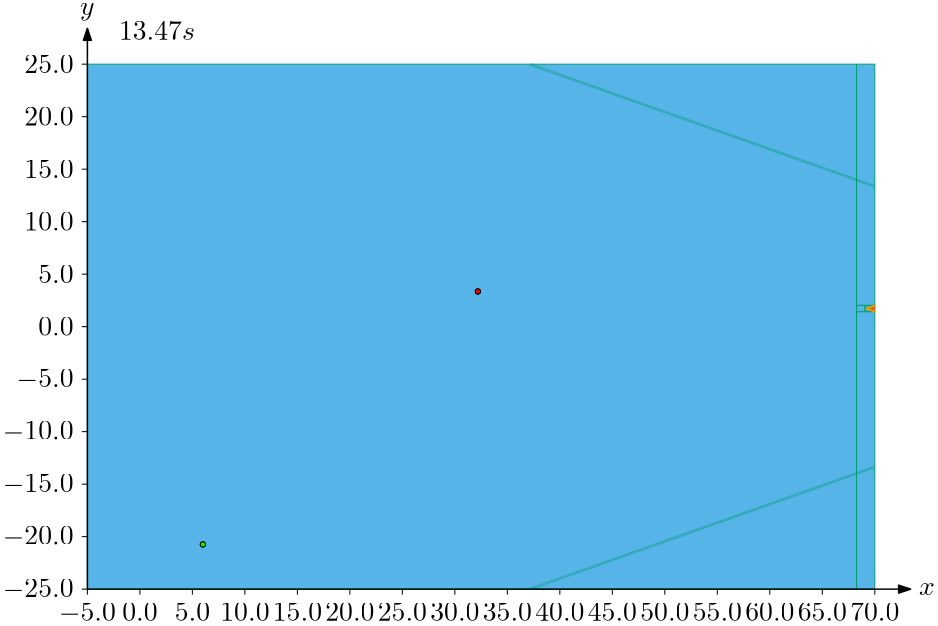 <?xml version="1.0"?>
<!DOCTYPE ipe SYSTEM "ipe.dtd">
<ipe version="70218">
<ipestyle name="ipegenerator">
<symbol name="arrow/arc(spx)">
<path stroke="sym-stroke" fill="sym-stroke" pen="sym-pen">
0 0 m
-1 0.333 l
-1 -0.333 l
h
</path>
</symbol>
<symbol name="arrow/farc(spx)">
<path stroke="sym-stroke" fill="white" pen="sym-pen">
0 0 m
-1 0.333 l
-1 -0.333 l
h
</path>
</symbol>
<symbol name="arrow/ptarc(spx)">
<path stroke="sym-stroke" fill="sym-stroke" pen="sym-pen">
0 0 m
-1 0.333 l
-0.8 0 l
-1 -0.333 l
h
</path>
</symbol>
<symbol name="arrow/fptarc(spx)">
<path stroke="sym-stroke" fill="white" pen="sym-pen">
0 0 m
-1 0.333 l
-0.8 0 l
-1 -0.333 l
h
</path>
</symbol>
<symbol name="mark/circle(sx)" transformations="translations">
<path fill="sym-stroke">
0.6 0 0 0.6 0 0 e
0.4 0 0 0.4 0 0 e
</path>
</symbol>
<symbol name="mark/disk(sx)" transformations="translations">
<path fill="sym-stroke">
0.6 0 0 0.6 0 0 e
</path>
</symbol>
<symbol name="mark/fdisk(sfx)" transformations="translations">
<group>
<path fill="sym-fill">
0.5 0 0 0.5 0 0 e
</path>
<path fill="sym-stroke" fillrule="eofill">
0.6 0 0 0.6 0 0 e
0.4 0 0 0.4 0 0 e
</path>
</group>
</symbol>
<symbol name="mark/box(sx)" transformations="translations">
<path fill="sym-stroke" fillrule="eofill">
-0.6 -0.6 m
0.6 -0.6 l
0.6 0.6 l
-0.6 0.6 l
h
-0.4 -0.4 m
0.4 -0.4 l
0.4 0.4 l
-0.4 0.4 l
h
</path>
</symbol>
<symbol name="mark/square(sx)" transformations="translations">
<path fill="sym-stroke">
-0.6 -0.6 m
0.6 -0.6 l
0.6 0.6 l
-0.6 0.6 l
h
</path>
</symbol>
<symbol name="mark/fsquare(sfx)" transformations="translations">
<group>
<path fill="sym-fill">
-0.5 -0.5 m
0.5 -0.5 l
0.5 0.5 l
-0.5 0.5 l
h
</path>
<path fill="sym-stroke" fillrule="eofill">
-0.6 -0.6 m
0.6 -0.6 l
0.6 0.6 l
-0.6 0.6 l
h
-0.4 -0.4 m
0.4 -0.4 l
0.4 0.4 l
-0.4 0.4 l
h
</path>
</group>
</symbol>
<symbol name="mark/cross(sx)" transformations="translations">
<group>
<path fill="sym-stroke">
-0.43 -0.57 m
0.57 0.43 l
0.43 0.57 l
-0.57 -0.43 l
h
</path>
<path fill="sym-stroke">
-0.43 0.57 m
0.57 -0.43 l
0.43 -0.57 l
-0.57 0.43 l
h
</path>
</group>
</symbol>
<symbol name="arrow/fnormal(spx)">
<path stroke="sym-stroke" fill="white" pen="sym-pen">
0 0 m
-1 0.333 l
-1 -0.333 l
h
</path>
</symbol>
<symbol name="arrow/pointed(spx)">
<path stroke="sym-stroke" fill="sym-stroke" pen="sym-pen">
0 0 m
-1 0.333 l
-0.8 0 l
-1 -0.333 l
h
</path>
</symbol>
<symbol name="arrow/fpointed(spx)">
<path stroke="sym-stroke" fill="white" pen="sym-pen">
0 0 m
-1 0.333 l
-0.8 0 l
-1 -0.333 l
h
</path>
</symbol>
<symbol name="arrow/linear(spx)">
<path stroke="sym-stroke" pen="sym-pen">
-1 0.333 m
0 0 l
-1 -0.333 l
</path>
</symbol>
<symbol name="arrow/fdouble(spx)">
<path stroke="sym-stroke" fill="white" pen="sym-pen">
0 0 m
-1 0.333 l
-1 -0.333 l
h
-1 0 m
-2 0.333 l
-2 -0.333 l
h
</path>
</symbol>
<symbol name="arrow/double(spx)">
<path stroke="sym-stroke" fill="sym-stroke" pen="sym-pen">
0 0 m
-1 0.333 l
-1 -0.333 l
h
-1 0 m
-2 0.333 l
-2 -0.333 l
h
</path>
</symbol>
<anglesize name="22.5 deg" value="22.5"/>
<anglesize name="30 deg" value="30"/>
<anglesize name="45 deg" value="45"/>
<anglesize name="60 deg" value="60"/>
<anglesize name="90 deg" value="90"/>
<arrowsize name="large" value="10"/>
<arrowsize name="normal" value="4.294"/>
<arrowsize name="small" value="5"/>
<arrowsize name="tiny" value="3"/>
<color name="aliceblue" value="0.941 0.973 1"/>
<color name="antiquewhite" value="0.98 0.922 0.843"/>
<color name="antiquewhite1" value="1 0.937 0.859"/>
<color name="antiquewhite2" value="0.933 0.875 0.8"/>
<color name="antiquewhite3" value="0.804 0.753 0.69"/>
<color name="antiquewhite4" value="0.545 0.514 0.471"/>
<color name="aquamarine" value="0.498 1 0.831"/>
<color name="aquamarine1" value="0.498 1 0.831"/>
<color name="aquamarine2" value="0.463 0.933 0.776"/>
<color name="aquamarine3" value="0.4 0.804 0.667"/>
<color name="aquamarine4" value="0.271 0.545 0.455"/>
<color name="azure" value="0.941 1 1"/>
<color name="azure1" value="0.941 1 1"/>
<color name="azure2" value="0.878 0.933 0.933"/>
<color name="azure3" value="0.757 0.804 0.804"/>
<color name="azure4" value="0.514 0.545 0.545"/>
<color name="beige" value="0.961 0.961 0.863"/>
<color name="bisque" value="1 0.894 0.769"/>
<color name="bisque1" value="1 0.894 0.769"/>
<color name="bisque2" value="0.933 0.835 0.718"/>
<color name="bisque3" value="0.804 0.718 0.62"/>
<color name="bisque4" value="0.545 0.49 0.42"/>
<color name="black" value="0"/>
<color name="blanchedalmond" value="1 0.922 0.804"/>
<color name="blue" value="0 0 1"/>
<color name="blue1" value="0 0 1"/>
<color name="blue2" value="0 0 0.933"/>
<color name="blue3" value="0 0 0.804"/>
<color name="blue4" value="0 0 0.545"/>
<color name="blueviolet" value="0.541 0.169 0.886"/>
<color name="brown" value="0.647 0.165 0.165"/>
<color name="brown1" value="1 0.251 0.251"/>
<color name="brown2" value="0.933 0.231 0.231"/>
<color name="brown3" value="0.804 0.2 0.2"/>
<color name="brown4" value="0.545 0.137 0.137"/>
<color name="burlywood" value="0.871 0.722 0.529"/>
<color name="burlywood1" value="1 0.827 0.608"/>
<color name="burlywood2" value="0.933 0.773 0.569"/>
<color name="burlywood3" value="0.804 0.667 0.49"/>
<color name="burlywood4" value="0.545 0.451 0.333"/>
<color name="cadetblue" value="0.373 0.62 0.627"/>
<color name="cadetblue1" value="0.596 0.961 1"/>
<color name="cadetblue2" value="0.557 0.898 0.933"/>
<color name="cadetblue3" value="0.478 0.773 0.804"/>
<color name="cadetblue4" value="0.325 0.525 0.545"/>
<color name="chartreuse" value="0.498 1 0"/>
<color name="chartreuse1" value="0.498 1 0"/>
<color name="chartreuse2" value="0.463 0.933 0"/>
<color name="chartreuse3" value="0.4 0.804 0"/>
<color name="chartreuse4" value="0.271 0.545 0"/>
<color name="chocolate" value="0.824 0.412 0.118"/>
<color name="chocolate1" value="1 0.498 0.141"/>
<color name="chocolate2" value="0.933 0.463 0.129"/>
<color name="chocolate3" value="0.804 0.4 0.114"/>
<color name="chocolate4" value="0.545 0.271 0.075"/>
<color name="colorBlind1" value="0 0.619 0.451"/>
<color name="colorBlindInFill" value="0.8 0.47 0.655"/>
<color name="colorBlindInStroke" value="0.835 0.369 0"/>
<color name="colorBlindMaybeFill" value="0.941 0.894 0.259"/>
<color name="colorBlindMaybeStroke" value="0.902 0.624 0"/>
<color name="colorBlindOutFill" value="0.337 0.706 0.914"/>
<color name="colorBlindOutStroke" value="0 0.62 0.451"/>
<color name="coral" value="1 0.498 0.314"/>
<color name="coral1" value="1 0.447 0.337"/>
<color name="coral2" value="0.933 0.416 0.314"/>
<color name="coral3" value="0.804 0.357 0.271"/>
<color name="coral4" value="0.545 0.243 0.184"/>
<color name="cornflowerblue" value="0.392 0.584 0.929"/>
<color name="cornsilk" value="1 0.973 0.863"/>
<color name="cornsilk1" value="1 0.973 0.863"/>
<color name="cornsilk2" value="0.933 0.91 0.804"/>
<color name="cornsilk3" value="0.804 0.784 0.694"/>
<color name="cornsilk4" value="0.545 0.533 0.471"/>
<color name="cyan" value="0 1 1"/>
<color name="cyan1" value="0 1 1"/>
<color name="cyan2" value="0 0.933 0.933"/>
<color name="cyan3" value="0 0.804 0.804"/>
<color name="cyan4" value="0 0.545 0.545"/>
<color name="darkblue" value="0 0 0.545"/>
<color name="darkcyan" value="0 0.545 0.545"/>
<color name="darkgoldenrod" value="0.722 0.525 0.043"/>
<color name="darkgoldenrod1" value="1 0.725 0.059"/>
<color name="darkgoldenrod2" value="0.933 0.678 0.055"/>
<color name="darkgoldenrod3" value="0.804 0.584 0.047"/>
<color name="darkgoldenrod4" value="0.545 0.396 0.031"/>
<color name="darkgray" value="0.663"/>
<color name="darkgreen" value="0 0.392 0"/>
<color name="darkgrey" value="0.663"/>
<color name="darkkhaki" value="0.741 0.718 0.42"/>
<color name="darkmagenta" value="0.545 0 0.545"/>
<color name="darkolivegreen" value="0.333 0.42 0.184"/>
<color name="darkolivegreen1" value="0.792 1 0.439"/>
<color name="darkolivegreen2" value="0.737 0.933 0.408"/>
<color name="darkolivegreen3" value="0.635 0.804 0.353"/>
<color name="darkolivegreen4" value="0.431 0.545 0.239"/>
<color name="darkorange" value="1 0.549 0"/>
<color name="darkorange1" value="1 0.498 0"/>
<color name="darkorange2" value="0.933 0.463 0"/>
<color name="darkorange3" value="0.804 0.4 0"/>
<color name="darkorange4" value="0.545 0.271 0"/>
<color name="darkorchid" value="0.6 0.196 0.8"/>
<color name="darkorchid1" value="0.749 0.243 1"/>
<color name="darkorchid2" value="0.698 0.227 0.933"/>
<color name="darkorchid3" value="0.604 0.196 0.804"/>
<color name="darkorchid4" value="0.408 0.133 0.545"/>
<color name="darkred" value="0.545 0 0"/>
<color name="darksalmon" value="0.914 0.588 0.478"/>
<color name="darkseagreen" value="0.561 0.737 0.561"/>
<color name="darkseagreen1" value="0.757 1 0.757"/>
<color name="darkseagreen2" value="0.706 0.933 0.706"/>
<color name="darkseagreen3" value="0.608 0.804 0.608"/>
<color name="darkseagreen4" value="0.412 0.545 0.412"/>
<color name="darkslateblue" value="0.282 0.239 0.545"/>
<color name="darkslategray" value="0.184 0.31 0.31"/>
<color name="darkslategray1" value="0.592 1 1"/>
<color name="darkslategray2" value="0.553 0.933 0.933"/>
<color name="darkslategray3" value="0.475 0.804 0.804"/>
<color name="darkslategray4" value="0.322 0.545 0.545"/>
<color name="darkslategrey" value="0.184 0.31 0.31"/>
<color name="darkturquoise" value="0 0.808 0.82"/>
<color name="darkviolet" value="0.58 0 0.827"/>
<color name="deeppink" value="1 0.078 0.576"/>
<color name="deeppink1" value="1 0.078 0.576"/>
<color name="deeppink2" value="0.933 0.071 0.537"/>
<color name="deeppink3" value="0.804 0.063 0.463"/>
<color name="deeppink4" value="0.545 0.039 0.314"/>
<color name="deepskyblue" value="0 0.749 1"/>
<color name="deepskyblue1" value="0 0.749 1"/>
<color name="deepskyblue2" value="0 0.698 0.933"/>
<color name="deepskyblue3" value="0 0.604 0.804"/>
<color name="deepskyblue4" value="0 0.408 0.545"/>
<color name="dimgray" value="0.412"/>
<color name="dimgrey" value="0.412"/>
<color name="dodgerblue" value="0.118 0.565 1"/>
<color name="dodgerblue1" value="0.118 0.565 1"/>
<color name="dodgerblue2" value="0.11 0.525 0.933"/>
<color name="dodgerblue3" value="0.094 0.455 0.804"/>
<color name="dodgerblue4" value="0.063 0.306 0.545"/>
<color name="firebrick" value="0.698 0.133 0.133"/>
<color name="firebrick1" value="1 0.188 0.188"/>
<color name="firebrick2" value="0.933 0.173 0.173"/>
<color name="firebrick3" value="0.804 0.149 0.149"/>
<color name="firebrick4" value="0.545 0.102 0.102"/>
<color name="floralwhite" value="1 0.98 0.941"/>
<color name="forestgreen" value="0.133 0.545 0.133"/>
<color name="gainsboro" value="0.863"/>
<color name="ghostwhite" value="0.973 0.973 1"/>
<color name="gold" value="1 0.843 0"/>
<color name="gold1" value="1 0.843 0"/>
<color name="gold2" value="0.933 0.788 0"/>
<color name="gold3" value="0.804 0.678 0"/>
<color name="gold4" value="0.545 0.459 0"/>
<color name="goldenrod" value="0.855 0.647 0.125"/>
<color name="goldenrod1" value="1 0.757 0.145"/>
<color name="goldenrod2" value="0.933 0.706 0.133"/>
<color name="goldenrod3" value="0.804 0.608 0.114"/>
<color name="goldenrod4" value="0.545 0.412 0.078"/>
<color name="gray" value="0.745"/>
<color name="gray0" value="0"/>
<color name="gray1" value="0.012"/>
<color name="gray10" value="0.102"/>
<color name="gray100" value="1"/>
<color name="gray11" value="0.11"/>
<color name="gray12" value="0.122"/>
<color name="gray13" value="0.129"/>
<color name="gray14" value="0.141"/>
<color name="gray15" value="0.149"/>
<color name="gray16" value="0.161"/>
<color name="gray17" value="0.169"/>
<color name="gray18" value="0.18"/>
<color name="gray19" value="0.188"/>
<color name="gray2" value="0.02"/>
<color name="gray20" value="0.2"/>
<color name="gray21" value="0.212"/>
<color name="gray22" value="0.22"/>
<color name="gray23" value="0.231"/>
<color name="gray24" value="0.239"/>
<color name="gray25" value="0.251"/>
<color name="gray26" value="0.259"/>
<color name="gray27" value="0.271"/>
<color name="gray28" value="0.278"/>
<color name="gray29" value="0.29"/>
<color name="gray3" value="0.031"/>
<color name="gray30" value="0.302"/>
<color name="gray31" value="0.31"/>
<color name="gray32" value="0.322"/>
<color name="gray33" value="0.329"/>
<color name="gray34" value="0.341"/>
<color name="gray35" value="0.349"/>
<color name="gray36" value="0.361"/>
<color name="gray37" value="0.369"/>
<color name="gray38" value="0.38"/>
<color name="gray39" value="0.388"/>
<color name="gray4" value="0.039"/>
<color name="gray40" value="0.4"/>
<color name="gray41" value="0.412"/>
<color name="gray42" value="0.42"/>
<color name="gray43" value="0.431"/>
<color name="gray44" value="0.439"/>
<color name="gray45" value="0.451"/>
<color name="gray46" value="0.459"/>
<color name="gray47" value="0.471"/>
<color name="gray48" value="0.478"/>
<color name="gray49" value="0.49"/>
<color name="gray5" value="0.051"/>
<color name="gray50" value="0.498"/>
<color name="gray51" value="0.51"/>
<color name="gray52" value="0.522"/>
<color name="gray53" value="0.529"/>
<color name="gray54" value="0.541"/>
<color name="gray55" value="0.549"/>
<color name="gray56" value="0.561"/>
<color name="gray57" value="0.569"/>
<color name="gray58" value="0.58"/>
<color name="gray59" value="0.588"/>
<color name="gray6" value="0.059"/>
<color name="gray60" value="0.6"/>
<color name="gray61" value="0.612"/>
<color name="gray62" value="0.62"/>
<color name="gray63" value="0.631"/>
<color name="gray64" value="0.639"/>
<color name="gray65" value="0.651"/>
<color name="gray66" value="0.659"/>
<color name="gray67" value="0.671"/>
<color name="gray68" value="0.678"/>
<color name="gray69" value="0.69"/>
<color name="gray7" value="0.071"/>
<color name="gray70" value="0.702"/>
<color name="gray71" value="0.71"/>
<color name="gray72" value="0.722"/>
<color name="gray73" value="0.729"/>
<color name="gray74" value="0.741"/>
<color name="gray75" value="0.749"/>
<color name="gray76" value="0.761"/>
<color name="gray77" value="0.769"/>
<color name="gray78" value="0.78"/>
<color name="gray79" value="0.788"/>
<color name="gray8" value="0.078"/>
<color name="gray80" value="0.8"/>
<color name="gray81" value="0.812"/>
<color name="gray82" value="0.82"/>
<color name="gray83" value="0.831"/>
<color name="gray84" value="0.839"/>
<color name="gray85" value="0.851"/>
<color name="gray86" value="0.859"/>
<color name="gray87" value="0.871"/>
<color name="gray88" value="0.878"/>
<color name="gray89" value="0.89"/>
<color name="gray9" value="0.09"/>
<color name="gray90" value="0.898"/>
<color name="gray91" value="0.91"/>
<color name="gray92" value="0.922"/>
<color name="gray93" value="0.929"/>
<color name="gray94" value="0.941"/>
<color name="gray95" value="0.949"/>
<color name="gray96" value="0.961"/>
<color name="gray97" value="0.969"/>
<color name="gray98" value="0.98"/>
<color name="gray99" value="0.988"/>
<color name="green" value="0 1 0"/>
<color name="green1" value="0 1 0"/>
<color name="green2" value="0 0.933 0"/>
<color name="green3" value="0 0.804 0"/>
<color name="green4" value="0 0.545 0"/>
<color name="greenyellow" value="0.678 1 0.184"/>
<color name="grey" value="0.745"/>
<color name="grey0" value="0"/>
<color name="grey1" value="0.012"/>
<color name="grey10" value="0.102"/>
<color name="grey100" value="1"/>
<color name="grey11" value="0.11"/>
<color name="grey12" value="0.122"/>
<color name="grey13" value="0.129"/>
<color name="grey14" value="0.141"/>
<color name="grey15" value="0.149"/>
<color name="grey16" value="0.161"/>
<color name="grey17" value="0.169"/>
<color name="grey18" value="0.18"/>
<color name="grey19" value="0.188"/>
<color name="grey2" value="0.02"/>
<color name="grey20" value="0.2"/>
<color name="grey21" value="0.212"/>
<color name="grey22" value="0.22"/>
<color name="grey23" value="0.231"/>
<color name="grey24" value="0.239"/>
<color name="grey25" value="0.251"/>
<color name="grey26" value="0.259"/>
<color name="grey27" value="0.271"/>
<color name="grey28" value="0.278"/>
<color name="grey29" value="0.29"/>
<color name="grey3" value="0.031"/>
<color name="grey30" value="0.302"/>
<color name="grey31" value="0.31"/>
<color name="grey32" value="0.322"/>
<color name="grey33" value="0.329"/>
<color name="grey34" value="0.341"/>
<color name="grey35" value="0.349"/>
<color name="grey36" value="0.361"/>
<color name="grey37" value="0.369"/>
<color name="grey38" value="0.38"/>
<color name="grey39" value="0.388"/>
<color name="grey4" value="0.039"/>
<color name="grey40" value="0.4"/>
<color name="grey41" value="0.412"/>
<color name="grey42" value="0.42"/>
<color name="grey43" value="0.431"/>
<color name="grey44" value="0.439"/>
<color name="grey45" value="0.451"/>
<color name="grey46" value="0.459"/>
<color name="grey47" value="0.471"/>
<color name="grey48" value="0.478"/>
<color name="grey49" value="0.49"/>
<color name="grey5" value="0.051"/>
<color name="grey50" value="0.498"/>
<color name="grey51" value="0.51"/>
<color name="grey52" value="0.522"/>
<color name="grey53" value="0.529"/>
<color name="grey54" value="0.541"/>
<color name="grey55" value="0.549"/>
<color name="grey56" value="0.561"/>
<color name="grey57" value="0.569"/>
<color name="grey58" value="0.58"/>
<color name="grey59" value="0.588"/>
<color name="grey6" value="0.059"/>
<color name="grey60" value="0.6"/>
<color name="grey61" value="0.612"/>
<color name="grey62" value="0.62"/>
<color name="grey63" value="0.631"/>
<color name="grey64" value="0.639"/>
<color name="grey65" value="0.651"/>
<color name="grey66" value="0.659"/>
<color name="grey67" value="0.671"/>
<color name="grey68" value="0.678"/>
<color name="grey69" value="0.69"/>
<color name="grey7" value="0.071"/>
<color name="grey70" value="0.702"/>
<color name="grey71" value="0.71"/>
<color name="grey72" value="0.722"/>
<color name="grey73" value="0.729"/>
<color name="grey74" value="0.741"/>
<color name="grey75" value="0.749"/>
<color name="grey76" value="0.761"/>
<color name="grey77" value="0.769"/>
<color name="grey78" value="0.78"/>
<color name="grey79" value="0.788"/>
<color name="grey8" value="0.078"/>
<color name="grey80" value="0.8"/>
<color name="grey81" value="0.812"/>
<color name="grey82" value="0.82"/>
<color name="grey83" value="0.831"/>
<color name="grey84" value="0.839"/>
<color name="grey85" value="0.851"/>
<color name="grey86" value="0.859"/>
<color name="grey87" value="0.871"/>
<color name="grey88" value="0.878"/>
<color name="grey89" value="0.89"/>
<color name="grey9" value="0.09"/>
<color name="grey90" value="0.898"/>
<color name="grey91" value="0.91"/>
<color name="grey92" value="0.922"/>
<color name="grey93" value="0.929"/>
<color name="grey94" value="0.941"/>
<color name="grey95" value="0.949"/>
<color name="grey96" value="0.961"/>
<color name="grey97" value="0.969"/>
<color name="grey98" value="0.98"/>
<color name="grey99" value="0.988"/>
<color name="honeydew" value="0.941 1 0.941"/>
<color name="honeydew1" value="0.941 1 0.941"/>
<color name="honeydew2" value="0.878 0.933 0.878"/>
<color name="honeydew3" value="0.757 0.804 0.757"/>
<color name="honeydew4" value="0.514 0.545 0.514"/>
<color name="hotpink" value="1 0.412 0.706"/>
<color name="hotpink1" value="1 0.431 0.706"/>
<color name="hotpink2" value="0.933 0.416 0.655"/>
<color name="hotpink3" value="0.804 0.376 0.565"/>
<color name="hotpink4" value="0.545 0.227 0.384"/>
<color name="indianred" value="0.804 0.361 0.361"/>
<color name="indianred1" value="1 0.416 0.416"/>
<color name="indianred2" value="0.933 0.388 0.388"/>
<color name="indianred3" value="0.804 0.333 0.333"/>
<color name="indianred4" value="0.545 0.227 0.227"/>
<color name="ivory" value="1 1 0.941"/>
<color name="ivory1" value="1 1 0.941"/>
<color name="ivory2" value="0.933 0.933 0.878"/>
<color name="ivory3" value="0.804 0.804 0.757"/>
<color name="ivory4" value="0.545 0.545 0.514"/>
<color name="khaki" value="0.941 0.902 0.549"/>
<color name="khaki1" value="1 0.965 0.561"/>
<color name="khaki2" value="0.933 0.902 0.522"/>
<color name="khaki3" value="0.804 0.776 0.451"/>
<color name="khaki4" value="0.545 0.525 0.306"/>
<color name="lavender" value="0.902 0.902 0.98"/>
<color name="lavenderblush" value="1 0.941 0.961"/>
<color name="lavenderblush1" value="1 0.941 0.961"/>
<color name="lavenderblush2" value="0.933 0.878 0.898"/>
<color name="lavenderblush3" value="0.804 0.757 0.773"/>
<color name="lavenderblush4" value="0.545 0.514 0.525"/>
<color name="lawngreen" value="0.486 0.988 0"/>
<color name="lemonchiffon" value="1 0.98 0.804"/>
<color name="lemonchiffon1" value="1 0.98 0.804"/>
<color name="lemonchiffon2" value="0.933 0.914 0.749"/>
<color name="lemonchiffon3" value="0.804 0.788 0.647"/>
<color name="lemonchiffon4" value="0.545 0.537 0.439"/>
<color name="lightblue" value="0.678 0.847 0.902"/>
<color name="lightblue1" value="0.749 0.937 1"/>
<color name="lightblue2" value="0.698 0.875 0.933"/>
<color name="lightblue3" value="0.604 0.753 0.804"/>
<color name="lightblue4" value="0.408 0.514 0.545"/>
<color name="lightcoral" value="0.941 0.502 0.502"/>
<color name="lightcyan" value="0.878 1 1"/>
<color name="lightcyan1" value="0.878 1 1"/>
<color name="lightcyan2" value="0.82 0.933 0.933"/>
<color name="lightcyan3" value="0.706 0.804 0.804"/>
<color name="lightcyan4" value="0.478 0.545 0.545"/>
<color name="lightgoldenrod" value="0.933 0.867 0.51"/>
<color name="lightgoldenrod1" value="1 0.925 0.545"/>
<color name="lightgoldenrod2" value="0.933 0.863 0.51"/>
<color name="lightgoldenrod3" value="0.804 0.745 0.439"/>
<color name="lightgoldenrod4" value="0.545 0.506 0.298"/>
<color name="lightgoldenrodyellow" value="0.98 0.98 0.824"/>
<color name="lightgray" value="0.827"/>
<color name="lightgreen" value="0.565 0.933 0.565"/>
<color name="lightgrey" value="0.827"/>
<color name="lightpink" value="1 0.714 0.757"/>
<color name="lightpink1" value="1 0.682 0.725"/>
<color name="lightpink2" value="0.933 0.635 0.678"/>
<color name="lightpink3" value="0.804 0.549 0.584"/>
<color name="lightpink4" value="0.545 0.373 0.396"/>
<color name="lightsalmon" value="1 0.627 0.478"/>
<color name="lightsalmon1" value="1 0.627 0.478"/>
<color name="lightsalmon2" value="0.933 0.584 0.447"/>
<color name="lightsalmon3" value="0.804 0.506 0.384"/>
<color name="lightsalmon4" value="0.545 0.341 0.259"/>
<color name="lightseagreen" value="0.125 0.698 0.667"/>
<color name="lightskyblue" value="0.529 0.808 0.98"/>
<color name="lightskyblue1" value="0.69 0.886 1"/>
<color name="lightskyblue2" value="0.643 0.827 0.933"/>
<color name="lightskyblue3" value="0.553 0.714 0.804"/>
<color name="lightskyblue4" value="0.376 0.482 0.545"/>
<color name="lightslateblue" value="0.518 0.439 1"/>
<color name="lightslategray" value="0.467 0.533 0.6"/>
<color name="lightslategrey" value="0.467 0.533 0.6"/>
<color name="lightsteelblue" value="0.69 0.769 0.871"/>
<color name="lightsteelblue1" value="0.792 0.882 1"/>
<color name="lightsteelblue2" value="0.737 0.824 0.933"/>
<color name="lightsteelblue3" value="0.635 0.71 0.804"/>
<color name="lightsteelblue4" value="0.431 0.482 0.545"/>
<color name="lightyellow" value="1 1 0.878"/>
<color name="lightyellow1" value="1 1 0.878"/>
<color name="lightyellow2" value="0.933 0.933 0.82"/>
<color name="lightyellow3" value="0.804 0.804 0.706"/>
<color name="lightyellow4" value="0.545 0.545 0.478"/>
<color name="limegreen" value="0.196 0.804 0.196"/>
<color name="linen" value="0.98 0.941 0.902"/>
<color name="magenta" value="1 0 1"/>
<color name="magenta1" value="1 0 1"/>
<color name="magenta2" value="0.933 0 0.933"/>
<color name="magenta3" value="0.804 0 0.804"/>
<color name="magenta4" value="0.545 0 0.545"/>
<color name="maroon" value="0.69 0.188 0.376"/>
<color name="maroon1" value="1 0.204 0.702"/>
<color name="maroon2" value="0.933 0.188 0.655"/>
<color name="maroon3" value="0.804 0.161 0.565"/>
<color name="maroon4" value="0.545 0.11 0.384"/>
<color name="mediumaquamarine" value="0.4 0.804 0.667"/>
<color name="mediumblue" value="0 0 0.804"/>
<color name="mediumorchid" value="0.729 0.333 0.827"/>
<color name="mediumorchid1" value="0.878 0.4 1"/>
<color name="mediumorchid2" value="0.82 0.373 0.933"/>
<color name="mediumorchid3" value="0.706 0.322 0.804"/>
<color name="mediumorchid4" value="0.478 0.216 0.545"/>
<color name="mediumpurple" value="0.576 0.439 0.859"/>
<color name="mediumpurple1" value="0.671 0.51 1"/>
<color name="mediumpurple2" value="0.624 0.475 0.933"/>
<color name="mediumpurple3" value="0.537 0.408 0.804"/>
<color name="mediumpurple4" value="0.365 0.278 0.545"/>
<color name="mediumseagreen" value="0.235 0.702 0.443"/>
<color name="mediumslateblue" value="0.482 0.408 0.933"/>
<color name="mediumspringgreen" value="0 0.98 0.604"/>
<color name="mediumturquoise" value="0.282 0.82 0.8"/>
<color name="mediumvioletred" value="0.78 0.082 0.522"/>
<color name="midnightblue" value="0.098 0.098 0.439"/>
<color name="mintcream" value="0.961 1 0.98"/>
<color name="mistyrose" value="1 0.894 0.882"/>
<color name="mistyrose1" value="1 0.894 0.882"/>
<color name="mistyrose2" value="0.933 0.835 0.824"/>
<color name="mistyrose3" value="0.804 0.718 0.71"/>
<color name="mistyrose4" value="0.545 0.49 0.482"/>
<color name="moccasin" value="1 0.894 0.71"/>
<color name="navajowhite" value="1 0.871 0.678"/>
<color name="navajowhite1" value="1 0.871 0.678"/>
<color name="navajowhite2" value="0.933 0.812 0.631"/>
<color name="navajowhite3" value="0.804 0.702 0.545"/>
<color name="navajowhite4" value="0.545 0.475 0.369"/>
<color name="navy" value="0 0 0.502"/>
<color name="navyblue" value="0 0 0.502"/>
<color name="oldlace" value="0.992 0.961 0.902"/>
<color name="olivedrab" value="0.42 0.557 0.137"/>
<color name="olivedrab1" value="0.753 1 0.243"/>
<color name="olivedrab2" value="0.702 0.933 0.227"/>
<color name="olivedrab3" value="0.604 0.804 0.196"/>
<color name="olivedrab4" value="0.412 0.545 0.133"/>
<color name="orange" value="1 0.647 0"/>
<color name="orange1" value="1 0.647 0"/>
<color name="orange2" value="0.933 0.604 0"/>
<color name="orange3" value="0.804 0.522 0"/>
<color name="orange4" value="0.545 0.353 0"/>
<color name="orangered" value="1 0.271 0"/>
<color name="orangered1" value="1 0.271 0"/>
<color name="orangered2" value="0.933 0.251 0"/>
<color name="orangered3" value="0.804 0.216 0"/>
<color name="orangered4" value="0.545 0.145 0"/>
<color name="orchid" value="0.855 0.439 0.839"/>
<color name="orchid1" value="1 0.514 0.98"/>
<color name="orchid2" value="0.933 0.478 0.914"/>
<color name="orchid3" value="0.804 0.412 0.788"/>
<color name="orchid4" value="0.545 0.278 0.537"/>
<color name="palegoldenrod" value="0.933 0.91 0.667"/>
<color name="palegreen" value="0.596 0.984 0.596"/>
<color name="palegreen1" value="0.604 1 0.604"/>
<color name="palegreen2" value="0.565 0.933 0.565"/>
<color name="palegreen3" value="0.486 0.804 0.486"/>
<color name="palegreen4" value="0.329 0.545 0.329"/>
<color name="paleturquoise" value="0.686 0.933 0.933"/>
<color name="paleturquoise1" value="0.733 1 1"/>
<color name="paleturquoise2" value="0.682 0.933 0.933"/>
<color name="paleturquoise3" value="0.588 0.804 0.804"/>
<color name="paleturquoise4" value="0.4 0.545 0.545"/>
<color name="palevioletred" value="0.859 0.439 0.576"/>
<color name="palevioletred1" value="1 0.51 0.671"/>
<color name="palevioletred2" value="0.933 0.475 0.624"/>
<color name="palevioletred3" value="0.804 0.408 0.537"/>
<color name="palevioletred4" value="0.545 0.278 0.365"/>
<color name="papayawhip" value="1 0.937 0.835"/>
<color name="peachpuff" value="1 0.855 0.725"/>
<color name="peachpuff1" value="1 0.855 0.725"/>
<color name="peachpuff2" value="0.933 0.796 0.678"/>
<color name="peachpuff3" value="0.804 0.686 0.584"/>
<color name="peachpuff4" value="0.545 0.467 0.396"/>
<color name="peru" value="0.804 0.522 0.247"/>
<color name="pink" value="1 0.753 0.796"/>
<color name="pink1" value="1 0.71 0.773"/>
<color name="pink2" value="0.933 0.663 0.722"/>
<color name="pink3" value="0.804 0.569 0.62"/>
<color name="pink4" value="0.545 0.388 0.424"/>
<color name="plum" value="0.867 0.627 0.867"/>
<color name="plum1" value="1 0.733 1"/>
<color name="plum2" value="0.933 0.682 0.933"/>
<color name="plum3" value="0.804 0.588 0.804"/>
<color name="plum4" value="0.545 0.4 0.545"/>
<color name="powderblue" value="0.69 0.878 0.902"/>
<color name="purple" value="0.627 0.125 0.941"/>
<color name="purple1" value="0.608 0.188 1"/>
<color name="purple2" value="0.569 0.173 0.933"/>
<color name="purple3" value="0.49 0.149 0.804"/>
<color name="purple4" value="0.333 0.102 0.545"/>
<color name="red" value="1 0 0"/>
<color name="red1" value="1 0 0"/>
<color name="red2" value="0.933 0 0"/>
<color name="red3" value="0.804 0 0"/>
<color name="red4" value="0.545 0 0"/>
<color name="rosybrown" value="0.737 0.561 0.561"/>
<color name="rosybrown1" value="1 0.757 0.757"/>
<color name="rosybrown2" value="0.933 0.706 0.706"/>
<color name="rosybrown3" value="0.804 0.608 0.608"/>
<color name="rosybrown4" value="0.545 0.412 0.412"/>
<color name="royalblue" value="0.255 0.412 0.882"/>
<color name="royalblue1" value="0.282 0.463 1"/>
<color name="royalblue2" value="0.263 0.431 0.933"/>
<color name="royalblue3" value="0.227 0.373 0.804"/>
<color name="royalblue4" value="0.153 0.251 0.545"/>
<color name="saddlebrown" value="0.545 0.271 0.075"/>
<color name="salmon" value="0.98 0.502 0.447"/>
<color name="salmon1" value="1 0.549 0.412"/>
<color name="salmon2" value="0.933 0.51 0.384"/>
<color name="salmon3" value="0.804 0.439 0.329"/>
<color name="salmon4" value="0.545 0.298 0.224"/>
<color name="sandybrown" value="0.957 0.643 0.376"/>
<color name="seagreen" value="0.18 0.545 0.341"/>
<color name="seagreen1" value="0.329 1 0.624"/>
<color name="seagreen2" value="0.306 0.933 0.58"/>
<color name="seagreen3" value="0.263 0.804 0.502"/>
<color name="seagreen4" value="0.18 0.545 0.341"/>
<color name="seashell" value="1 0.961 0.933"/>
<color name="seashell1" value="1 0.961 0.933"/>
<color name="seashell2" value="0.933 0.898 0.871"/>
<color name="seashell3" value="0.804 0.773 0.749"/>
<color name="seashell4" value="0.545 0.525 0.51"/>
<color name="sienna" value="0.627 0.322 0.176"/>
<color name="sienna1" value="1 0.51 0.278"/>
<color name="sienna2" value="0.933 0.475 0.259"/>
<color name="sienna3" value="0.804 0.408 0.224"/>
<color name="sienna4" value="0.545 0.278 0.149"/>
<color name="skyblue" value="0.529 0.808 0.922"/>
<color name="skyblue1" value="0.529 0.808 1"/>
<color name="skyblue2" value="0.494 0.753 0.933"/>
<color name="skyblue3" value="0.424 0.651 0.804"/>
<color name="skyblue4" value="0.29 0.439 0.545"/>
<color name="slateblue" value="0.416 0.353 0.804"/>
<color name="slateblue1" value="0.514 0.435 1"/>
<color name="slateblue2" value="0.478 0.404 0.933"/>
<color name="slateblue3" value="0.412 0.349 0.804"/>
<color name="slateblue4" value="0.278 0.235 0.545"/>
<color name="slategray" value="0.439 0.502 0.565"/>
<color name="slategray1" value="0.776 0.886 1"/>
<color name="slategray2" value="0.725 0.827 0.933"/>
<color name="slategray3" value="0.624 0.714 0.804"/>
<color name="slategray4" value="0.424 0.482 0.545"/>
<color name="slategrey" value="0.439 0.502 0.565"/>
<color name="snow" value="1 0.98 0.98"/>
<color name="snow1" value="1 0.98 0.98"/>
<color name="snow2" value="0.933 0.914 0.914"/>
<color name="snow3" value="0.804 0.788 0.788"/>
<color name="snow4" value="0.545 0.537 0.537"/>
<color name="springgreen" value="0 1 0.498"/>
<color name="springgreen1" value="0 1 0.498"/>
<color name="springgreen2" value="0 0.933 0.463"/>
<color name="springgreen3" value="0 0.804 0.4"/>
<color name="springgreen4" value="0 0.545 0.271"/>
<color name="steelblue" value="0.275 0.51 0.706"/>
<color name="steelblue1" value="0.388 0.722 1"/>
<color name="steelblue2" value="0.361 0.675 0.933"/>
<color name="steelblue3" value="0.31 0.58 0.804"/>
<color name="steelblue4" value="0.212 0.392 0.545"/>
<color name="tan" value="0.824 0.706 0.549"/>
<color name="tan1" value="1 0.647 0.31"/>
<color name="tan2" value="0.933 0.604 0.286"/>
<color name="tan3" value="0.804 0.522 0.247"/>
<color name="tan4" value="0.545 0.353 0.169"/>
<color name="thistle" value="0.847 0.749 0.847"/>
<color name="thistle1" value="1 0.882 1"/>
<color name="thistle2" value="0.933 0.824 0.933"/>
<color name="thistle3" value="0.804 0.71 0.804"/>
<color name="thistle4" value="0.545 0.482 0.545"/>
<color name="tomato" value="1 0.388 0.278"/>
<color name="tomato1" value="1 0.388 0.278"/>
<color name="tomato2" value="0.933 0.361 0.259"/>
<color name="tomato3" value="0.804 0.31 0.224"/>
<color name="tomato4" value="0.545 0.212 0.149"/>
<color name="turquoise" value="0.251 0.878 0.816"/>
<color name="turquoise1" value="0 0.961 1"/>
<color name="turquoise2" value="0 0.898 0.933"/>
<color name="turquoise3" value="0 0.773 0.804"/>
<color name="turquoise4" value="0 0.525 0.545"/>
<color name="violet" value="0.933 0.51 0.933"/>
<color name="violetred" value="0.816 0.125 0.565"/>
<color name="violetred1" value="1 0.243 0.588"/>
<color name="violetred2" value="0.933 0.227 0.549"/>
<color name="violetred3" value="0.804 0.196 0.471"/>
<color name="violetred4" value="0.545 0.133 0.322"/>
<color name="wheat" value="0.961 0.871 0.702"/>
<color name="wheat1" value="1 0.906 0.729"/>
<color name="wheat2" value="0.933 0.847 0.682"/>
<color name="wheat3" value="0.804 0.729 0.588"/>
<color name="wheat4" value="0.545 0.494 0.4"/>
<color name="white" value="1"/>
<color name="whitesmoke" value="0.961"/>
<color name="yellow" value="1 1 0"/>
<color name="yellow1" value="1 1 0"/>
<color name="yellow2" value="0.933 0.933 0"/>
<color name="yellow3" value="0.804 0.804 0"/>
<color name="yellow4" value="0.545 0.545 0"/>
<color name="yellowgreen" value="0.604 0.804 0.196"/>
<dashstyle name="dash dot dotted" value="[4 2 1 2 1 2] 0"/>
<dashstyle name="dash dotted" value="[4 2 1 2] 0"/>
<dashstyle name="dashed" value="[4] 0"/>
<dashstyle name="dotted" value="[1 3] 0"/>
<gridsize name="10 pts (~3.5 mm)" value="10"/>
<gridsize name="14 pts (~5 mm)" value="14"/>
<gridsize name="16 pts (~6 mm)" value="16"/>
<gridsize name="20 pts (~7 mm)" value="20"/>
<gridsize name="28 pts (~10 mm)" value="28"/>
<gridsize name="32 pts (~12 mm)" value="32"/>
<gridsize name="4 pts" value="4"/>
<gridsize name="56 pts (~20 mm)" value="56"/>
<gridsize name="8 pts (~3 mm)" value="8"/>
<opacity name="10%" value="0.1"/>
<opacity name="15%" value="0.15"/>
<opacity name="20%" value="0.2"/>
<opacity name="25%" value="0.25"/>
<opacity name="30%" value="0.3"/>
<opacity name="35%" value="0.35"/>
<opacity name="40%" value="0.4"/>
<opacity name="45%" value="0.45"/>
<opacity name="5%" value="0.05"/>
<opacity name="50%" value="0.5"/>
<opacity name="55%" value="0.55"/>
<opacity name="60%" value="0.6"/>
<opacity name="65%" value="0.65"/>
<opacity name="70%" value="0.7"/>
<opacity name="75%" value="0.75"/>
<opacity name="80%" value="0.8"/>
<opacity name="85%" value="0.85"/>
<opacity name="90%" value="0.9"/>
<opacity name="95%" value="0.95"/>
<pen name="axis" value="0.549"/>
<pen name="axis_segment" value="0.366"/>
<pen name="fat" value="1.2"/>
<pen name="heavier" value="0.8"/>
<pen name="normal" value="0.366"/>
<pen name="ultrafat" value="2"/>
<symbolsize name="large" value="5"/>
<symbolsize name="small" value="2"/>
<symbolsize name="tiny" value="1.1"/>
<textsize name="Huge" value="\Huge"/>
<textsize name="LARGE" value="\LARGE"/>
<textsize name="Large" value="\Large"/>
<textsize name="footnote" value="\footnotesize"/>
<textsize name="huge" value="\huge"/>
<textsize name="large" value="\large"/>
<textsize name="normal" value="\normalsize"/>
<textsize name="small" value="\small"/>
<textsize name="tiny" value="\tiny"/>
<textstyle name="center" begin="\begin{center}" end="\end{center}"/>
<textstyle name="item" begin="\begin{itemize}\item{}" end="\end{itemize}"/>
<textstyle name="itemize" begin="\begin{itemize}" end="\end{itemize}"/>
<preamble>
	\usepackage{amsfonts}
	\usepackage{amsmath}
	\usepackage{amssymb}
	\usepackage{mathrsfs}
</preamble>
<layout paper="365.877 243.918" origin="0 0" frame="365.877 243.918"/>
<tiling name="falling" angle="-60" step="4" width="1"/>
<tiling name="rising" angle="30" step="4" width="1"/>
</ipestyle>
<page>
<layer name="axis"/>
<layer name="data"/>
<layer name="outer"/>
<layer name="inner"/>
<layer name="uncertain"/>
<layer name="penumbra"/>
<layer name="sensors"/>
<layer name="boats"/>
<layer name="wakes"/>
<view layers="axis data outer inner uncertain sensors boats wakes"/>
<path layer="inner" stroke="0.835 0.369 0" fill="0.8 0.47 0.655">
310.755 129.43 m
310.937 129.43 l
310.937 129.526 l
310.755 129.526 l
h
</path>
<path stroke="0.835 0.369 0" fill="0.8 0.47 0.655">
310.457 129.255 m
310.606 129.255 l
310.606 129.376 l
310.457 129.376 l
h
</path>
<path stroke="0.835 0.369 0" fill="0.8 0.47 0.655">
310.335 129.255 m
310.457 129.255 l
310.457 129.352 l
310.335 129.352 l
h
</path>
<path stroke="0.835 0.369 0" fill="0.8 0.47 0.655">
310.185 129.157 m
310.335 129.157 l
310.335 129.278 l
310.185 129.278 l
h
</path>
<path stroke="0.835 0.369 0" fill="0.8 0.47 0.655">
310.063 129.157 m
310.185 129.157 l
310.185 129.254 l
310.063 129.254 l
h
</path>
<path stroke="0.835 0.369 0" fill="0.8 0.47 0.655">
309.941 129.113 m
310.063 129.113 l
310.063 129.21 l
309.941 129.21 l
h
</path>
<path stroke="0.835 0.369 0" fill="0.8 0.47 0.655">
309.692 128.979 m
309.842 128.979 l
309.842 129.101 l
309.692 129.101 l
h
</path>
<path stroke="0.835 0.369 0" fill="0.8 0.47 0.655">
309.57 128.979 m
309.692 128.979 l
309.692 129.076 l
309.57 129.076 l
h
</path>
<path stroke="0.835 0.369 0" fill="0.8 0.47 0.655">
309.448 128.935 m
309.57 128.935 l
309.57 129.032 l
309.448 129.032 l
h
</path>
<path stroke="0.835 0.369 0" fill="0.8 0.47 0.655">
309.227 128.855 m
309.349 128.855 l
309.349 128.952 l
309.227 128.952 l
h
</path>
<path stroke="0.835 0.369 0" fill="0.8 0.47 0.655">
310.606 129.255 m
310.937 129.255 l
310.937 129.43 l
310.606 129.43 l
h
</path>
<path stroke="0.835 0.369 0" fill="0.8 0.47 0.655">
310.063 128.936 m
310.335 128.936 l
310.335 129.157 l
310.063 129.157 l
h
</path>
<path stroke="0.835 0.369 0" fill="0.8 0.47 0.655">
309.842 128.936 m
310.063 128.936 l
310.063 129.113 l
309.842 129.113 l
h
</path>
<path stroke="0.835 0.369 0" fill="0.8 0.47 0.655">
309.57 128.758 m
309.842 128.758 l
309.842 128.979 l
309.57 128.979 l
h
</path>
<path stroke="0.835 0.369 0" fill="0.8 0.47 0.655">
309.349 128.758 m
309.57 128.758 l
309.57 128.935 l
309.349 128.935 l
h
</path>
<path stroke="0.835 0.369 0" fill="0.8 0.47 0.655">
309.127 128.678 m
309.349 128.678 l
309.349 128.855 l
309.127 128.855 l
h
</path>
<path stroke="0.835 0.369 0" fill="0.8 0.47 0.655">
308.945 128.678 m
309.127 128.678 l
309.127 128.819 l
308.945 128.819 l
h
</path>
<path stroke="0.835 0.369 0" fill="0.8 0.47 0.655">
310.606 127.516 m
310.937 127.516 l
310.937 127.777 l
310.606 127.777 l
h
</path>
<path stroke="0.835 0.369 0" fill="0.8 0.47 0.655">
310.335 127.581 m
310.606 127.581 l
310.606 127.777 l
310.335 127.777 l
h
</path>
<path stroke="0.835 0.369 0" fill="0.8 0.47 0.655">
310.063 127.687 m
310.335 127.687 l
310.335 127.894 l
310.063 127.894 l
h
</path>
<path stroke="0.835 0.369 0" fill="0.8 0.47 0.655">
309.842 127.739 m
310.063 127.739 l
310.063 127.894 l
309.842 127.894 l
h
</path>
<path stroke="0.835 0.369 0" fill="0.8 0.47 0.655">
309.57 127.826 m
309.842 127.826 l
309.842 127.99 l
309.57 127.99 l
h
</path>
<path stroke="0.835 0.369 0" fill="0.8 0.47 0.655">
308.674 128.648 m
308.945 128.648 l
308.945 128.773 l
308.674 128.773 l
h
</path>
<path stroke="0.835 0.369 0" fill="0.8 0.47 0.655">
310.335 128.936 m
310.937 128.936 l
310.937 129.255 l
310.335 129.255 l
h
</path>
<path stroke="0.835 0.369 0" fill="0.8 0.47 0.655">
308.231 128.421 m
308.452 128.421 l
308.452 128.568 l
308.231 128.568 l
h
</path>
<path stroke="0.835 0.369 0" fill="0.8 0.47 0.655">
308.674 128.194 m
308.945 128.194 l
308.945 128.421 l
308.674 128.421 l
h
</path>
<path stroke="0.835 0.369 0" fill="0.8 0.47 0.655">
308.452 128.247 m
308.674 128.247 l
308.674 128.421 l
308.452 128.421 l
h
</path>
<path stroke="0.835 0.369 0" fill="0.8 0.47 0.655">
308.231 128.29 m
308.452 128.29 l
308.452 128.421 l
308.231 128.421 l
h
</path>
<path stroke="0.835 0.369 0" fill="0.8 0.47 0.655">
309.349 128.357 m
309.842 128.357 l
309.842 128.758 l
309.349 128.758 l
h
</path>
<path stroke="0.835 0.369 0" fill="0.8 0.47 0.655">
308.945 128.357 m
309.349 128.357 l
309.349 128.678 l
308.945 128.678 l
h
</path>
<path stroke="0.835 0.369 0" fill="0.8 0.47 0.655">
310.335 127.777 m
310.937 127.777 l
310.937 128.357 l
310.335 128.357 l
h
</path>
<path stroke="0.835 0.369 0" fill="0.8 0.47 0.655">
309.842 127.894 m
310.335 127.894 l
310.335 128.357 l
309.842 128.357 l
h
</path>
<path stroke="0.835 0.369 0" fill="0.8 0.47 0.655">
309.349 127.99 m
309.842 127.99 l
309.842 128.357 l
309.349 128.357 l
h
</path>
<path stroke="0.835 0.369 0" fill="0.8 0.47 0.655">
308.945 128.086 m
309.349 128.086 l
309.349 128.357 l
308.945 128.357 l
h
</path>
<path stroke="0.835 0.369 0" fill="0.8 0.47 0.655">
308.452 128.421 m
308.945 128.421 l
308.945 128.648 l
308.452 128.648 l
h
</path>
<path stroke="0.835 0.369 0" fill="0.8 0.47 0.655">
309.842 128.357 m
310.937 128.357 l
310.937 128.936 l
309.842 128.936 l
h
</path>
<path layer="outer" stroke="0 0.62 0.451" fill="0.337 0.706 0.914">
310.606 129.579 m
310.755 129.579 l
310.755 129.644 l
310.606 129.644 l
h
</path>
<path stroke="0 0.62 0.451" fill="0.337 0.706 0.914">
310.457 129.525 m
310.606 129.525 l
310.606 129.525 l
310.457 129.525 l
h
</path>
<path stroke="0 0.62 0.451" fill="0.337 0.706 0.914">
310.335 129.471 m
310.457 129.471 l
310.457 129.525 l
310.335 129.525 l
h
</path>
<path stroke="0 0.62 0.451" fill="0.337 0.706 0.914">
310.063 129.373 m
310.185 129.373 l
310.185 129.427 l
310.063 129.427 l
h
</path>
<path stroke="0 0.62 0.451" fill="0.337 0.706 0.914">
309.941 129.329 m
310.063 129.329 l
310.063 129.329 l
309.941 129.329 l
h
</path>
<path stroke="0 0.62 0.451" fill="0.337 0.706 0.914">
309.842 129.286 m
309.941 129.286 l
309.941 129.329 l
309.842 129.329 l
h
</path>
<path stroke="0 0.62 0.451" fill="0.337 0.706 0.914">
309.57 129.195 m
309.692 129.195 l
309.692 129.249 l
309.57 129.249 l
h
</path>
<path stroke="0 0.62 0.451" fill="0.337 0.706 0.914">
309.448 129.151 m
309.57 129.151 l
309.57 129.151 l
309.448 129.151 l
h
</path>
<path stroke="0 0.62 0.451" fill="0.337 0.706 0.914">
309.349 129.108 m
309.448 129.108 l
309.448 129.151 l
309.349 129.151 l
h
</path>
<path stroke="0 0.62 0.451" fill="0.337 0.706 0.914">
309.127 129.028 m
309.227 129.028 l
309.227 129.071 l
309.127 129.071 l
h
</path>
<path stroke="0 0.62 0.451" fill="0.337 0.706 0.914">
310.606 127.303 m
310.755 127.303 l
310.755 127.368 l
310.606 127.368 l
h
</path>
<path stroke="0 0.62 0.451" fill="0.337 0.706 0.914">
310.335 127.42 m
310.457 127.42 l
310.457 127.473 l
310.335 127.473 l
h
</path>
<path stroke="0 0.62 0.451" fill="0.337 0.706 0.914">
310.063 127.516 m
310.185 127.516 l
310.185 127.569 l
310.063 127.569 l
h
</path>
<path stroke="0 0.62 0.451" fill="0.337 0.706 0.914">
309.842 127.612 m
309.941 127.612 l
309.941 127.656 l
309.842 127.656 l
h
</path>
<path stroke="0 0.62 0.451" fill="0.337 0.706 0.914">
309.57 127.691 m
309.692 127.691 l
309.692 127.744 l
309.57 127.744 l
h
</path>
<path stroke="0 0.62 0.451" fill="0.337 0.706 0.914">
310.335 129.525 m
310.606 129.525 l
310.606 129.644 l
310.335 129.644 l
h
</path>
<path stroke="0 0.62 0.451" fill="0.337 0.706 0.914">
310.063 129.427 m
310.335 129.427 l
310.335 129.427 l
310.063 129.427 l
h
</path>
<path stroke="0 0.62 0.451" fill="0.337 0.706 0.914">
309.842 129.329 m
310.063 129.329 l
310.063 129.329 l
309.842 129.329 l
h
</path>
<path stroke="0 0.62 0.451" fill="0.337 0.706 0.914">
309.349 129.151 m
309.57 129.151 l
309.57 129.151 l
309.349 129.151 l
h
</path>
<path stroke="0 0.62 0.451" fill="0.337 0.706 0.914">
309.349 127.787 m
309.448 127.787 l
309.448 127.83 l
309.349 127.83 l
h
</path>
<path stroke="0 0.62 0.451" fill="0.337 0.706 0.914">
309.127 127.866 m
309.227 127.866 l
309.227 127.909 l
309.127 127.909 l
h
</path>
<path stroke="0 0.62 0.451" fill="0.337 0.706 0.914">
308.674 128.008 m
308.796 128.008 l
308.796 128.061 l
308.674 128.061 l
h
</path>
<path stroke="0 0.62 0.451" fill="0.337 0.706 0.914">
308.452 128.104 m
308.552 128.104 l
308.552 128.148 l
308.452 128.148 l
h
</path>
<path stroke="0 0.62 0.451" fill="0.337 0.706 0.914">
308.231 128.183 m
308.33 128.183 l
308.33 128.226 l
308.231 128.226 l
h
</path>
<path stroke="0 0.62 0.451" fill="0.337 0.706 0.914">
310.063 129.427 m
310.335 129.427 l
310.335 129.427 l
310.063 129.427 l
h
</path>
<path stroke="0 0.62 0.451" fill="0.337 0.706 0.914">
309.842 129.329 m
310.063 129.329 l
310.063 129.427 l
309.842 129.427 l
h
</path>
<path stroke="0 0.62 0.451" fill="0.337 0.706 0.914">
309.349 129.151 m
309.57 129.151 l
309.57 129.249 l
309.349 129.249 l
h
</path>
<path stroke="0 0.62 0.451" fill="0.337 0.706 0.914">
309.127 129.071 m
309.349 129.071 l
309.349 129.071 l
309.127 129.071 l
h
</path>
<path stroke="0 0.62 0.451" fill="0.337 0.706 0.914">
308.945 128.991 m
309.127 128.991 l
309.127 129.071 l
308.945 129.071 l
h
</path>
<path stroke="0 0.62 0.451" fill="0.337 0.706 0.914">
310.335 127.303 m
310.606 127.303 l
310.606 127.42 l
310.335 127.42 l
h
</path>
<path stroke="0 0.62 0.451" fill="0.337 0.706 0.914">
309.842 127.516 m
310.063 127.516 l
310.063 127.612 l
309.842 127.612 l
h
</path>
<path stroke="0 0.62 0.451" fill="0.337 0.706 0.914">
309.349 127.691 m
309.57 127.691 l
309.57 127.787 l
309.349 127.787 l
h
</path>
<path stroke="0 0.62 0.451" fill="0.337 0.706 0.914">
308.945 127.866 m
309.127 127.866 l
309.127 127.944 l
308.945 127.944 l
h
</path>
<path stroke="0 0.62 0.451" fill="0.337 0.706 0.914">
308.452 128.828 m
308.674 128.828 l
308.674 128.926 l
308.452 128.926 l
h
</path>
<path stroke="0 0.62 0.451" fill="0.337 0.706 0.914">
308.231 128.748 m
308.452 128.748 l
308.452 128.748 l
308.231 128.748 l
h
</path>
<path stroke="0 0.62 0.451" fill="0.337 0.706 0.914">
307.827 128.326 m
307.927 128.326 l
307.927 128.369 l
307.827 128.369 l
h
</path>
<path stroke="0 0.62 0.451" fill="0.337 0.706 0.914">
309.842 129.427 m
310.335 129.427 l
310.335 129.644 l
309.842 129.644 l
h
</path>
<path stroke="0 0.62 0.451" fill="0.337 0.706 0.914">
309.349 129.249 m
309.842 129.249 l
309.842 129.249 l
309.349 129.249 l
h
</path>
<path stroke="0 0.62 0.451" fill="0.337 0.706 0.914">
308.945 129.071 m
309.349 129.071 l
309.349 129.071 l
308.945 129.071 l
h
</path>
<path stroke="0 0.62 0.451" fill="0.337 0.706 0.914">
308.231 128.748 m
308.452 128.748 l
308.452 128.75 l
308.231 128.75 l
h
</path>
<path stroke="0 0.62 0.451" fill="0.337 0.706 0.914">
308.049 128.669 m
308.231 128.669 l
308.231 128.75 l
308.049 128.75 l
h
</path>
<path stroke="0 0.62 0.451" fill="0.337 0.706 0.914">
308.452 128.008 m
308.674 128.008 l
308.674 128.104 l
308.452 128.104 l
h
</path>
<path stroke="0 0.62 0.451" fill="0.337 0.706 0.914">
308.049 128.183 m
308.231 128.183 l
308.231 128.261 l
308.049 128.261 l
h
</path>
<path stroke="0 0.62 0.451" fill="0.337 0.706 0.914">
307.827 128.603 m
308.049 128.603 l
308.049 128.603 l
307.827 128.603 l
h
</path>
<path stroke="0 0.62 0.451" fill="0.337 0.706 0.914">
309.349 129.249 m
309.842 129.249 l
309.842 129.249 l
309.349 129.249 l
h
</path>
<path stroke="0 0.62 0.451" fill="0.337 0.706 0.914">
308.945 129.071 m
309.349 129.071 l
309.349 129.249 l
308.945 129.249 l
h
</path>
<path stroke="0 0.62 0.451" fill="0.337 0.706 0.914">
309.842 127.303 m
310.335 127.303 l
310.335 127.516 l
309.842 127.516 l
h
</path>
<path stroke="0 0.62 0.451" fill="0.337 0.706 0.914">
308.945 127.691 m
309.349 127.691 l
309.349 127.866 l
308.945 127.866 l
h
</path>
<path stroke="0 0.62 0.451" fill="0.337 0.706 0.914">
308.049 128.75 m
308.452 128.75 l
308.452 128.926 l
308.049 128.926 l
h
</path>
<path stroke="0 0.62 0.451" fill="0.337 0.706 0.914">
308.049 128.008 m
308.452 128.008 l
308.452 128.183 l
308.049 128.183 l
h
</path>
<path stroke="0 0.62 0.451" fill="0.337 0.706 0.914">
307.827 128.603 m
308.049 128.603 l
308.049 128.603 l
307.827 128.603 l
h
</path>
<path stroke="0 0.62 0.451" fill="0.337 0.706 0.914">
307.646 128.524 m
307.827 128.524 l
307.827 128.603 l
307.646 128.603 l
h
</path>
<path stroke="0 0.62 0.451" fill="0.337 0.706 0.914">
307.646 128.326 m
307.827 128.326 l
307.827 128.404 l
307.646 128.404 l
h
</path>
<path stroke="0 0.62 0.451" fill="0.337 0.706 0.914">
308.945 129.249 m
309.842 129.249 l
309.842 129.644 l
308.945 129.644 l
h
</path>
<path stroke="0 0.62 0.451" fill="0.337 0.706 0.914">
308.945 127.303 m
309.842 127.303 l
309.842 127.691 l
308.945 127.691 l
h
</path>
<path stroke="0 0.62 0.451" fill="0.337 0.706 0.914">
308.049 128.926 m
308.945 128.926 l
308.945 128.926 l
308.049 128.926 l
h
</path>
<path stroke="0 0.62 0.451" fill="0.337 0.706 0.914">
307.646 128.603 m
308.049 128.603 l
308.049 128.604 l
307.646 128.604 l
h
</path>
<path stroke="0 0.62 0.451" fill="0.337 0.706 0.914">
307.316 128.326 m
307.646 128.326 l
307.646 128.604 l
307.316 128.604 l
h
</path>
<path stroke="0 0.62 0.451" fill="0.337 0.706 0.914">
308.049 128.926 m
308.945 128.926 l
308.945 128.926 l
308.049 128.926 l
h
</path>
<path stroke="0 0.62 0.451" fill="0.337 0.706 0.914">
307.316 128.604 m
308.049 128.604 l
308.049 128.926 l
307.316 128.926 l
h
</path>
<path stroke="0 0.62 0.451" fill="0.337 0.706 0.914">
307.316 128.008 m
308.049 128.008 l
308.049 128.326 l
307.316 128.326 l
h
</path>
<path stroke="0 0.62 0.451" fill="0.337 0.706 0.914">
307.316 128.926 m
308.945 128.926 l
308.945 129.644 l
307.316 129.644 l
h
</path>
<path stroke="0 0.62 0.451" fill="0.337 0.706 0.914">
307.316 127.303 m
308.945 127.303 l
308.945 128.008 l
307.316 128.008 l
h
</path>
<path stroke="0 0.62 0.451" fill="0.337 0.706 0.914">
307.316 129.644 m
310.937 129.644 l
310.937 129.644 l
307.316 129.644 l
h
</path>
<path stroke="0 0.62 0.451" fill="0.337 0.706 0.914">
304.353 127.303 m
307.316 127.303 l
307.316 129.644 l
304.353 129.644 l
h
</path>
<path stroke="0 0.62 0.451" fill="0.337 0.706 0.914">
304.353 129.644 m
310.937 129.644 l
310.937 216.448 l
304.353 216.448 l
h
</path>
<path stroke="0 0.62 0.451" fill="0.337 0.706 0.914">
304.353 27.47 m
310.937 27.47 l
310.937 127.303 l
304.353 127.303 l
h
</path>
<path stroke="0 0.62 0.451" fill="0.337 0.706 0.914">
27.47 27.47 m
304.353 27.47 l
304.353 216.448 l
27.47 216.448 l
h
</path>
<path layer="uncertain" stroke="0.902 0.624 0" fill="0.941 0.894 0.259">
310.755 129.526 m
310.937 129.526 l
310.937 129.644 l
310.755 129.644 l
h
</path>
<path stroke="0.902 0.624 0" fill="0.941 0.894 0.259">
310.606 129.43 m
310.755 129.43 l
310.755 129.579 l
310.606 129.579 l
h
</path>
<path stroke="0.902 0.624 0" fill="0.941 0.894 0.259">
310.457 129.376 m
310.606 129.376 l
310.606 129.525 l
310.457 129.525 l
h
</path>
<path stroke="0.902 0.624 0" fill="0.941 0.894 0.259">
310.335 129.352 m
310.457 129.352 l
310.457 129.471 l
310.335 129.471 l
h
</path>
<path stroke="0.902 0.624 0" fill="0.941 0.894 0.259">
310.185 129.278 m
310.335 129.278 l
310.335 129.427 l
310.185 129.427 l
h
</path>
<path stroke="0.902 0.624 0" fill="0.941 0.894 0.259">
310.063 129.254 m
310.185 129.254 l
310.185 129.373 l
310.063 129.373 l
h
</path>
<path stroke="0.902 0.624 0" fill="0.941 0.894 0.259">
309.941 129.21 m
310.063 129.21 l
310.063 129.329 l
309.941 129.329 l
h
</path>
<path stroke="0.902 0.624 0" fill="0.941 0.894 0.259">
309.692 129.101 m
309.842 129.101 l
309.842 129.249 l
309.692 129.249 l
h
</path>
<path stroke="0.902 0.624 0" fill="0.941 0.894 0.259">
309.57 129.076 m
309.692 129.076 l
309.692 129.195 l
309.57 129.195 l
h
</path>
<path stroke="0.902 0.624 0" fill="0.941 0.894 0.259">
309.448 129.032 m
309.57 129.032 l
309.57 129.151 l
309.448 129.151 l
h
</path>
<path stroke="0.902 0.624 0" fill="0.941 0.894 0.259">
309.227 128.952 m
309.349 128.952 l
309.349 129.071 l
309.227 129.071 l
h
</path>
<path stroke="0.902 0.624 0" fill="0.941 0.894 0.259">
310.755 127.399 m
310.937 127.399 l
310.937 127.516 l
310.755 127.516 l
h
</path>
<path stroke="0.902 0.624 0" fill="0.941 0.894 0.259">
310.755 127.303 m
310.937 127.303 l
310.937 127.399 l
310.755 127.399 l
h
</path>
<path stroke="0.902 0.624 0" fill="0.941 0.894 0.259">
309.842 129.113 m
309.941 129.113 l
309.941 129.286 l
309.842 129.286 l
h
</path>
<path stroke="0.902 0.624 0" fill="0.941 0.894 0.259">
309.349 128.935 m
309.448 128.935 l
309.448 129.108 l
309.349 129.108 l
h
</path>
<path stroke="0.902 0.624 0" fill="0.941 0.894 0.259">
309.127 128.855 m
309.227 128.855 l
309.227 129.028 l
309.127 129.028 l
h
</path>
<path stroke="0.902 0.624 0" fill="0.941 0.894 0.259">
310.606 127.368 m
310.755 127.368 l
310.755 127.516 l
310.606 127.516 l
h
</path>
<path stroke="0.902 0.624 0" fill="0.941 0.894 0.259">
310.457 127.42 m
310.606 127.42 l
310.606 127.581 l
310.457 127.581 l
h
</path>
<path stroke="0.902 0.624 0" fill="0.941 0.894 0.259">
310.335 127.473 m
310.457 127.473 l
310.457 127.581 l
310.335 127.581 l
h
</path>
<path stroke="0.902 0.624 0" fill="0.941 0.894 0.259">
310.185 127.516 m
310.335 127.516 l
310.335 127.687 l
310.185 127.687 l
h
</path>
<path stroke="0.902 0.624 0" fill="0.941 0.894 0.259">
310.063 127.569 m
310.185 127.569 l
310.185 127.687 l
310.063 127.687 l
h
</path>
<path stroke="0.902 0.624 0" fill="0.941 0.894 0.259">
309.941 127.612 m
310.063 127.612 l
310.063 127.739 l
309.941 127.739 l
h
</path>
<path stroke="0.902 0.624 0" fill="0.941 0.894 0.259">
309.842 127.656 m
309.941 127.656 l
309.941 127.739 l
309.842 127.739 l
h
</path>
<path stroke="0.902 0.624 0" fill="0.941 0.894 0.259">
309.692 127.691 m
309.842 127.691 l
309.842 127.826 l
309.692 127.826 l
h
</path>
<path stroke="0.902 0.624 0" fill="0.941 0.894 0.259">
309.57 127.744 m
309.692 127.744 l
309.692 127.826 l
309.57 127.826 l
h
</path>
<path stroke="0.902 0.624 0" fill="0.941 0.894 0.259">
309.448 127.879 m
309.57 127.879 l
309.57 127.99 l
309.448 127.99 l
h
</path>
<path stroke="0.902 0.624 0" fill="0.941 0.894 0.259">
309.448 127.787 m
309.57 127.787 l
309.57 127.879 l
309.448 127.879 l
h
</path>
<path stroke="0.902 0.624 0" fill="0.941 0.894 0.259">
309.227 127.965 m
309.349 127.965 l
309.349 128.086 l
309.227 128.086 l
h
</path>
<path stroke="0.902 0.624 0" fill="0.941 0.894 0.259">
309.227 127.866 m
309.349 127.866 l
309.349 127.965 l
309.227 127.965 l
h
</path>
<path stroke="0.902 0.624 0" fill="0.941 0.894 0.259">
308.796 128.773 m
308.945 128.773 l
308.945 128.926 l
308.796 128.926 l
h
</path>
<path stroke="0.902 0.624 0" fill="0.941 0.894 0.259">
308.674 128.773 m
308.796 128.773 l
308.796 128.926 l
308.674 128.926 l
h
</path>
<path stroke="0.902 0.624 0" fill="0.941 0.894 0.259">
308.945 128.819 m
309.127 128.819 l
309.127 128.991 l
308.945 128.991 l
h
</path>
<path stroke="0.902 0.624 0" fill="0.941 0.894 0.259">
309.349 127.83 m
309.448 127.83 l
309.448 127.99 l
309.349 127.99 l
h
</path>
<path stroke="0.902 0.624 0" fill="0.941 0.894 0.259">
309.127 127.909 m
309.227 127.909 l
309.227 128.086 l
309.127 128.086 l
h
</path>
<path stroke="0.902 0.624 0" fill="0.941 0.894 0.259">
308.552 128.648 m
308.674 128.648 l
308.674 128.828 l
308.552 128.828 l
h
</path>
<path stroke="0.902 0.624 0" fill="0.941 0.894 0.259">
308.452 128.648 m
308.552 128.648 l
308.552 128.828 l
308.452 128.828 l
h
</path>
<path stroke="0.902 0.624 0" fill="0.941 0.894 0.259">
308.33 128.568 m
308.452 128.568 l
308.452 128.748 l
308.33 128.748 l
h
</path>
<path stroke="0.902 0.624 0" fill="0.941 0.894 0.259">
308.231 128.568 m
308.33 128.568 l
308.33 128.748 l
308.231 128.748 l
h
</path>
<path stroke="0.902 0.624 0" fill="0.941 0.894 0.259">
308.796 128.008 m
308.945 128.008 l
308.945 128.194 l
308.796 128.194 l
h
</path>
<path stroke="0.902 0.624 0" fill="0.941 0.894 0.259">
308.674 128.061 m
308.796 128.061 l
308.796 128.194 l
308.674 128.194 l
h
</path>
<path stroke="0.902 0.624 0" fill="0.941 0.894 0.259">
308.552 128.104 m
308.674 128.104 l
308.674 128.247 l
308.552 128.247 l
h
</path>
<path stroke="0.902 0.624 0" fill="0.941 0.894 0.259">
308.452 128.148 m
308.552 128.148 l
308.552 128.247 l
308.452 128.247 l
h
</path>
<path stroke="0.902 0.624 0" fill="0.941 0.894 0.259">
308.33 128.183 m
308.452 128.183 l
308.452 128.29 l
308.33 128.29 l
h
</path>
<path stroke="0.902 0.624 0" fill="0.941 0.894 0.259">
308.231 128.226 m
308.33 128.226 l
308.33 128.29 l
308.231 128.29 l
h
</path>
<path stroke="0.902 0.624 0" fill="0.941 0.894 0.259">
308.945 127.944 m
309.127 127.944 l
309.127 128.086 l
308.945 128.086 l
h
</path>
<path stroke="0.902 0.624 0" fill="0.941 0.894 0.259">
308.049 128.533 m
308.231 128.533 l
308.231 128.669 l
308.049 128.669 l
h
</path>
<path stroke="0.902 0.624 0" fill="0.941 0.894 0.259">
308.049 128.421 m
308.231 128.421 l
308.231 128.533 l
308.049 128.533 l
h
</path>
<path stroke="0.902 0.624 0" fill="0.941 0.894 0.259">
307.927 128.45 m
308.049 128.45 l
308.049 128.603 l
307.927 128.603 l
h
</path>
<path stroke="0.902 0.624 0" fill="0.941 0.894 0.259">
307.827 128.45 m
307.927 128.45 l
307.927 128.603 l
307.827 128.603 l
h
</path>
<path stroke="0.902 0.624 0" fill="0.941 0.894 0.259">
307.927 128.326 m
308.049 128.326 l
308.049 128.45 l
307.927 128.45 l
h
</path>
<path stroke="0.902 0.624 0" fill="0.941 0.894 0.259">
307.827 128.369 m
307.927 128.369 l
307.927 128.45 l
307.827 128.45 l
h
</path>
<path stroke="0.902 0.624 0" fill="0.941 0.894 0.259">
308.049 128.261 m
308.231 128.261 l
308.231 128.421 l
308.049 128.421 l
h
</path>
<path stroke="0.902 0.624 0" fill="0.941 0.894 0.259">
307.646 128.404 m
307.827 128.404 l
307.827 128.524 l
307.646 128.524 l
h
</path>
<path layer="sensors" stroke="0" fill="0 1 0">
0.94489 0 0 0.94489 69.0452 43.5742 e
</path>
<path stroke="0" fill="0 1 0">
0.94489 0 0 0.94489 69.0452 43.5742 e
</path>
<path stroke="0" fill="1 0 0">
0.94489 0 0 0.94489 168.046 134.628 e
</path>
<path stroke="0" fill="1 0 0">
0.94489 0 0 0.94489 168.046 134.628 e
</path>
<path layer="wakes" stroke="0 0.619 0.451" fill="1 0 0" pen="1" stroke-opacity="40%">
310.937 172.462 m
186.724 216.448 l
</path>
<path stroke="0 0.619 0.451" fill="1 0 0" pen="1" stroke-opacity="40%">
310.937 71.4562 m
186.724 27.47 l
</path>
<path layer="axis" stroke="0" pen="0.549" arrow="normal/normal">
27.47 27.47 m
323.819 27.47 l
</path>
<path stroke="0" pen="0.549" arrow="normal/normal">
27.47 27.47 m
27.47 229.33 l
</path>
<text transformations="translations" pos="326.819 27.47" stroke="0" type="label" valign="center" style="math">x</text>
<text transformations="translations" pos="27.47 232.33" stroke="0" type="label" halign="center" valign="bottom" style="math">y</text>
<group>
<text transformations="translations" pos="27.47 22.47" stroke="0" type="label" halign="center" valign="top" style="math">-5.0</text>
<path stroke="0" pen="0.366">
27.47 27.47 m
27.47 25.47 l
</path>
</group>
<group>
<text transformations="translations" pos="46.3678 22.47" stroke="0" type="label" halign="center" valign="top" style="math">0.0</text>
<path stroke="0" pen="0.366">
46.3678 27.47 m
46.3678 25.47 l
</path>
</group>
<group>
<text transformations="translations" pos="65.2656 22.47" stroke="0" type="label" halign="center" valign="top" style="math">5.0</text>
<path stroke="0" pen="0.366">
65.2656 27.47 m
65.2656 25.47 l
</path>
</group>
<group>
<text transformations="translations" pos="84.1634 22.47" stroke="0" type="label" halign="center" valign="top" style="math">10.0</text>
<path stroke="0" pen="0.366">
84.1634 27.47 m
84.1634 25.47 l
</path>
</group>
<group>
<text transformations="translations" pos="103.061 22.47" stroke="0" type="label" halign="center" valign="top" style="math">15.0</text>
<path stroke="0" pen="0.366">
103.061 27.47 m
103.061 25.47 l
</path>
</group>
<group>
<text transformations="translations" pos="121.959 22.47" stroke="0" type="label" halign="center" valign="top" style="math">20.0</text>
<path stroke="0" pen="0.366">
121.959 27.47 m
121.959 25.47 l
</path>
</group>
<group>
<text transformations="translations" pos="140.857 22.47" stroke="0" type="label" halign="center" valign="top" style="math">25.0</text>
<path stroke="0" pen="0.366">
140.857 27.47 m
140.857 25.47 l
</path>
</group>
<group>
<text transformations="translations" pos="159.755 22.47" stroke="0" type="label" halign="center" valign="top" style="math">30.0</text>
<path stroke="0" pen="0.366">
159.755 27.47 m
159.755 25.47 l
</path>
</group>
<group>
<text transformations="translations" pos="178.652 22.47" stroke="0" type="label" halign="center" valign="top" style="math">35.0</text>
<path stroke="0" pen="0.366">
178.652 27.47 m
178.652 25.47 l
</path>
</group>
<group>
<text transformations="translations" pos="197.55 22.47" stroke="0" type="label" halign="center" valign="top" style="math">40.0</text>
<path stroke="0" pen="0.366">
197.55 27.47 m
197.55 25.47 l
</path>
</group>
<group>
<text transformations="translations" pos="216.448 22.47" stroke="0" type="label" halign="center" valign="top" style="math">45.0</text>
<path stroke="0" pen="0.366">
216.448 27.47 m
216.448 25.47 l
</path>
</group>
<group>
<text transformations="translations" pos="235.346 22.47" stroke="0" type="label" halign="center" valign="top" style="math">50.0</text>
<path stroke="0" pen="0.366">
235.346 27.47 m
235.346 25.47 l
</path>
</group>
<group>
<text transformations="translations" pos="254.244 22.47" stroke="0" type="label" halign="center" valign="top" style="math">55.0</text>
<path stroke="0" pen="0.366">
254.244 27.47 m
254.244 25.47 l
</path>
</group>
<group>
<text transformations="translations" pos="273.141 22.47" stroke="0" type="label" halign="center" valign="top" style="math">60.0</text>
<path stroke="0" pen="0.366">
273.141 27.47 m
273.141 25.47 l
</path>
</group>
<group>
<text transformations="translations" pos="292.039 22.47" stroke="0" type="label" halign="center" valign="top" style="math">65.0</text>
<path stroke="0" pen="0.366">
292.039 27.47 m
292.039 25.47 l
</path>
</group>
<group>
<text transformations="translations" pos="310.937 22.47" stroke="0" type="label" halign="center" valign="top" style="math">70.0</text>
<path stroke="0" pen="0.366">
310.937 27.47 m
310.937 25.47 l
</path>
</group>
<group>
<text transformations="translations" pos="22.47 27.47" stroke="0" type="label" halign="right" valign="center" style="math">-25.0</text>
<path stroke="0" pen="0.366">
27.47 27.47 m
25.47 27.47 l
</path>
</group>
<group>
<text transformations="translations" pos="22.47 46.3678" stroke="0" type="label" halign="right" valign="center" style="math">-20.0</text>
<path stroke="0" pen="0.366">
27.47 46.3678 m
25.47 46.3678 l
</path>
</group>
<group>
<text transformations="translations" pos="22.47 65.2656" stroke="0" type="label" halign="right" valign="center" style="math">-15.0</text>
<path stroke="0" pen="0.366">
27.47 65.2656 m
25.47 65.2656 l
</path>
</group>
<group>
<text transformations="translations" pos="22.47 84.1634" stroke="0" type="label" halign="right" valign="center" style="math">-10.0</text>
<path stroke="0" pen="0.366">
27.47 84.1634 m
25.47 84.1634 l
</path>
</group>
<group>
<text transformations="translations" pos="22.47 103.061" stroke="0" type="label" halign="right" valign="center" style="math">-5.0</text>
<path stroke="0" pen="0.366">
27.47 103.061 m
25.47 103.061 l
</path>
</group>
<group>
<text transformations="translations" pos="22.47 121.959" stroke="0" type="label" halign="right" valign="center" style="math">0.0</text>
<path stroke="0" pen="0.366">
27.47 121.959 m
25.47 121.959 l
</path>
</group>
<group>
<text transformations="translations" pos="22.47 140.857" stroke="0" type="label" halign="right" valign="center" style="math">5.0</text>
<path stroke="0" pen="0.366">
27.47 140.857 m
25.47 140.857 l
</path>
</group>
<group>
<text transformations="translations" pos="22.47 159.755" stroke="0" type="label" halign="right" valign="center" style="math">10.0</text>
<path stroke="0" pen="0.366">
27.47 159.755 m
25.47 159.755 l
</path>
</group>
<group>
<text transformations="translations" pos="22.47 178.652" stroke="0" type="label" halign="right" valign="center" style="math">15.0</text>
<path stroke="0" pen="0.366">
27.47 178.652 m
25.47 178.652 l
</path>
</group>
<group>
<text transformations="translations" pos="22.47 197.55" stroke="0" type="label" halign="right" valign="center" style="math">20.0</text>
<path stroke="0" pen="0.366">
27.47 197.55 m
25.47 197.55 l
</path>
</group>
<group>
<text transformations="translations" pos="22.47 216.448" stroke="0" type="label" halign="right" valign="center" style="math">25.0</text>
<path stroke="0" pen="0.366">
27.47 216.448 m
25.47 216.448 l
</path>
</group>
<text layer="wakes" transformations="translations" pos="38.8087 225.267" stroke="0" type="label" valign="baseline" style="math">13.47 s</text>
</page>
</ipe>
